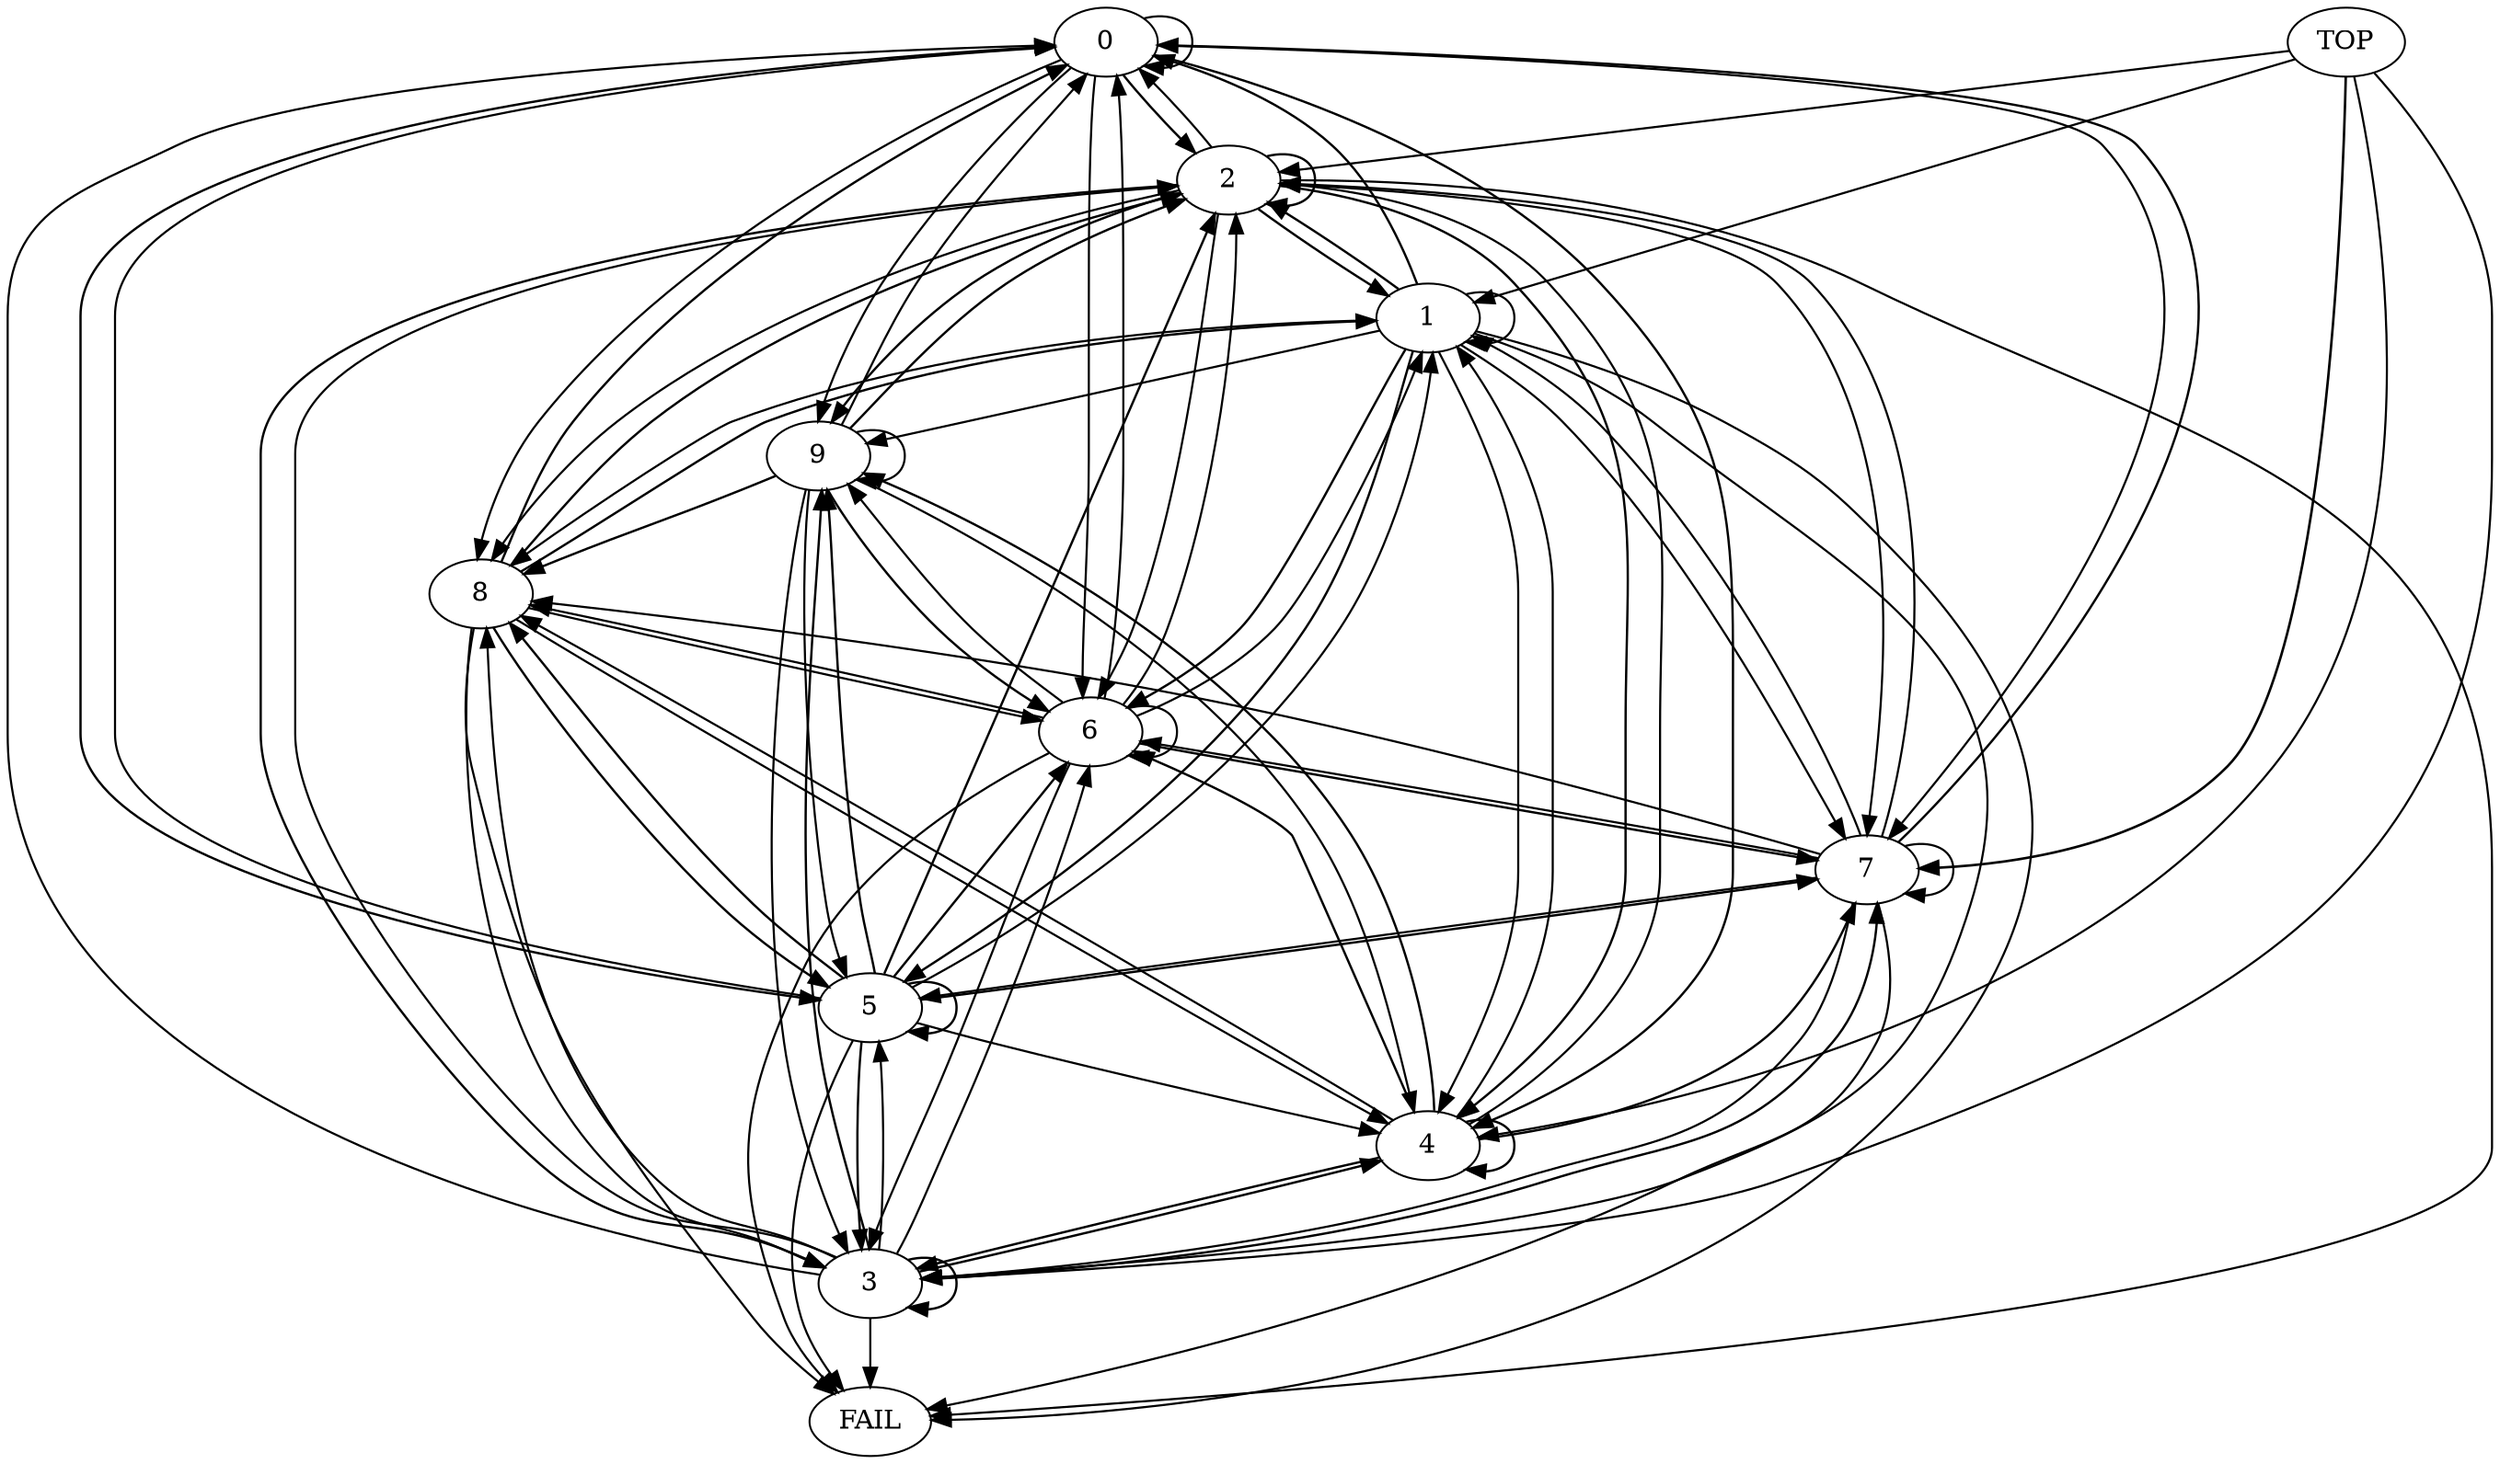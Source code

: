 digraph  {
	
	n1[label="0"];
	n11[label="1"];
	n6[label="2"];
	n10[label="3"];
	n7[label="4"];
	n5[label="5"];
	n4[label="6"];
	n3[label="7"];
	n2[label="8"];
	n8[label="9"];
	n9[label="FAIL"];
	n12[label="TOP"];
	n1->n8[penwidth="1.1"];
	n1->n6[penwidth="1.2"];
	n1->n4[penwidth="1.1"];
	n1->n3[penwidth="1.1"];
	n1->n7[penwidth="1.2"];
	n1->n1[penwidth="1.1"];
	n1->n5[penwidth="1.2"];
	n1->n2[penwidth="1.1"];
	n11->n7[penwidth="1.1"];
	n11->n10[penwidth="1.1"];
	n11->n2[penwidth="1.1"];
	n11->n8[penwidth="1.1"];
	n11->n5[penwidth="1.2"];
	n11->n6[penwidth="1.2"];
	n11->n11[penwidth="1.1"];
	n11->n1[penwidth="1.2"];
	n11->n9[penwidth="1.1"];
	n11->n4[penwidth="1.2"];
	n11->n3[penwidth="1.1"];
	n6->n4[penwidth="1.1"];
	n6->n11[penwidth="1.2"];
	n6->n10[penwidth="1.2"];
	n6->n3[penwidth="1.1"];
	n6->n9[penwidth="1.1"];
	n6->n2[penwidth="1.1"];
	n6->n7[penwidth="1.2"];
	n6->n6[penwidth="1.2"];
	n6->n1[penwidth="1.1"];
	n6->n8[penwidth="1.2"];
	n10->n5[penwidth="1.1"];
	n10->n8[penwidth="1.2"];
	n10->n7[penwidth="1.2"];
	n10->n10[penwidth="1.2"];
	n10->n1[penwidth="1.1"];
	n10->n3[penwidth="1.2"];
	n10->n6[penwidth="1.1"];
	n10->n2[penwidth="1.1"];
	n10->n9[penwidth="1.1"];
	n10->n4[penwidth="1.1"];
	n7->n2[penwidth="1.1"];
	n7->n4[penwidth="1.2"];
	n7->n11[penwidth="1.1"];
	n7->n6[penwidth="1.1"];
	n7->n10[penwidth="1.2"];
	n7->n7[penwidth="1.2"];
	n7->n8[penwidth="1.2"];
	n7->n3[penwidth="1.2"];
	n5->n3[penwidth="1.2"];
	n5->n8[penwidth="1.2"];
	n5->n5[penwidth="1.2"];
	n5->n2[penwidth="1.2"];
	n5->n6[penwidth="1.2"];
	n5->n1[penwidth="1.1"];
	n5->n11[penwidth="1.1"];
	n5->n4[penwidth="1.2"];
	n5->n7[penwidth="1.1"];
	n5->n10[penwidth="1.2"];
	n5->n9[penwidth="1.1"];
	n4->n6[penwidth="1.1"];
	n4->n9[penwidth="1.1"];
	n4->n11[penwidth="1.1"];
	n4->n4[penwidth="1.1"];
	n4->n1[penwidth="1.1"];
	n4->n2[penwidth="1.1"];
	n4->n3[penwidth="1.2"];
	n4->n10[penwidth="1.1"];
	n4->n8[penwidth="1.1"];
	n3->n1[penwidth="1.2"];
	n3->n6[penwidth="1.1"];
	n3->n4[penwidth="1.1"];
	n3->n9[penwidth="1.1"];
	n3->n5[penwidth="1.1"];
	n3->n2[penwidth="1.1"];
	n3->n11[penwidth="1.1"];
	n3->n3[penwidth="1.1"];
	n3->n10[penwidth="1.1"];
	n2->n7[penwidth="1.1"];
	n2->n10[penwidth="1.1"];
	n2->n11[penwidth="1.2"];
	n2->n4[penwidth="1.1"];
	n2->n6[penwidth="1.2"];
	n2->n1[penwidth="1.2"];
	n2->n5[penwidth="1.2"];
	n2->n9[penwidth="1.1"];
	n8->n6[penwidth="1.2"];
	n8->n8[penwidth="1.1"];
	n8->n1[penwidth="1.1"];
	n8->n5[penwidth="1.1"];
	n8->n2[penwidth="1.2"];
	n8->n4[penwidth="1.2"];
	n8->n10[penwidth="1.1"];
	n8->n7[penwidth="1.1"];
	n12->n7[penwidth="1.1"];
	n12->n11[penwidth="1.1"];
	n12->n6[penwidth="1.1"];
	n12->n10[penwidth="1.1"];
	n12->n3[penwidth="1.3"];
	
}
